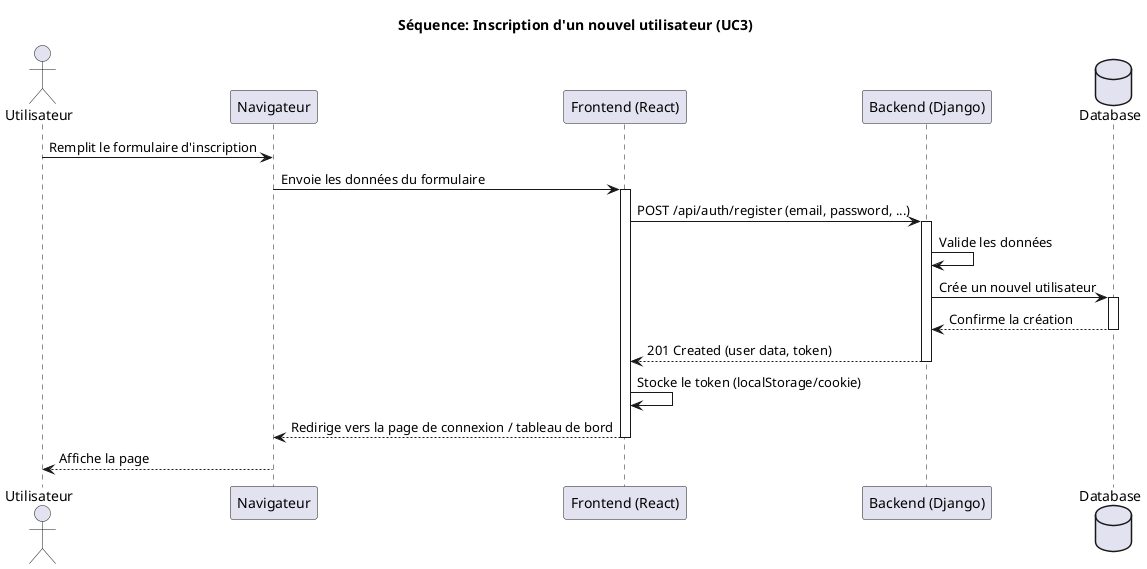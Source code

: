 @startuml
title "Séquence: Inscription d'un nouvel utilisateur (UC3)"

actor Utilisateur
participant "Navigateur" as Browser
participant "Frontend (React)" as Frontend
participant "Backend (Django)" as Backend
database "Database" as DB

Utilisateur -> Browser : Remplit le formulaire d'inscription
Browser -> Frontend : Envoie les données du formulaire
activate Frontend
Frontend -> Backend : POST /api/auth/register (email, password, ...)
activate Backend
Backend -> Backend : Valide les données
Backend -> DB : Crée un nouvel utilisateur
activate DB
DB --> Backend : Confirme la création
deactivate DB
Backend --> Frontend : 201 Created (user data, token)
deactivate Backend
Frontend -> Frontend : Stocke le token (localStorage/cookie)
Frontend --> Browser : Redirige vers la page de connexion / tableau de bord
deactivate Frontend
Browser --> Utilisateur : Affiche la page

@enduml

newpage

@startuml
title "Séquence: Connexion d'un utilisateur (UC4)"

actor Utilisateur
participant "Navigateur" as Browser
participant "Frontend (React)" as Frontend
participant "Backend (Django)" as Backend
database "Database" as DB

Utilisateur -> Browser : Remplit le formulaire de connexion
Browser -> Frontend : Envoie les identifiants
activate Frontend
Frontend -> Backend : POST /api/auth/login (email, password)
activate Backend
Backend -> DB : Vérifie les identifiants de l'utilisateur
activate DB
DB --> Backend : Retourne les informations de l'utilisateur
deactivate DB
alt Identifiants valides
    Backend -> Backend : Génère un token d'authentification (JWT)
    Backend --> Frontend : 200 OK (token)
    deactivate Backend
    Frontend -> Frontend : Stocke le token
    Frontend --> Browser : Redirige vers le tableau de bord
    deactivate Frontend
    Browser --> Utilisateur : Affiche le tableau de bord
else Identifiants invalides
    Backend --> Frontend : 401 Unauthorized
    deactivate Backend
    Frontend --> Browser : Affiche un message d'erreur
    deactivate Frontend
    Browser --> Utilisateur : Affiche l'erreur
end
@enduml

newpage

@startuml
title "Séquence: Recherche d'hôtels et consultation des détails (UC1, UC2)"

actor Utilisateur
participant "Navigateur" as Browser
participant "Frontend (React)" as Frontend
participant "Backend (Django)" as Backend
database "Database" as DB

Utilisateur -> Browser : Saisit les critères de recherche (destination, dates)
Browser -> Frontend : Envoie les critères de recherche
activate Frontend

Frontend -> Backend : GET /api/search/hotels?query=...
activate Backend
Backend -> DB : Recherche les hôtels correspondants
activate DB
DB --> Backend : Retourne la liste des hôtels
deactivate DB
Backend --> Frontend : 200 OK (liste des hôtels)
deactivate Backend

Frontend --> Browser : Affiche la liste des résultats
deactivate Frontend

Utilisateur -> Browser : Clique sur un hôtel
Browser -> Frontend : Demande les détails de l'hôtel sélectionné
activate Frontend

Frontend -> Backend : GET /api/hotels/{hotel_id}
activate Backend
Backend -> DB : Récupère les détails de l'hôtel et les chambres
activate DB
DB --> Backend : Retourne les informations
deactivate DB
Backend --> Frontend : 200 OK (détails de l'hôtel)
deactivate Backend

Frontend --> Browser : Affiche la page de l'hôtel
deactivate Frontend
Browser --> Utilisateur : Montre les détails de l'hôtel et des chambres

@enduml

newpage

@startuml
title "Séquence: Réservation d'une chambre (UC5)"

actor Utilisateur
participant "Navigateur" as Browser
participant "Frontend (React)" as Frontend
participant "Backend (Django)" as Backend
database "Database" as DB

' Assumption: User is on a hotel details page and is authenticated '
Utilisateur -> Browser : Sélectionne une chambre et des dates, clique sur "Réserver"
Browser -> Frontend : Envoie la demande de réservation (chambre_id, dates)
activate Frontend

Frontend -> Backend : POST /api/reservations/ (avec token d'auth)
activate Backend
Backend -> Backend : Valide le token et les données
Backend -> DB : Vérifie la disponibilité de la chambre
activate DB
DB --> Backend : Chambre disponible
deactivate DB
Backend -> DB : Crée une nouvelle réservation (statut: PENDING)
activate DB
DB --> Backend : Confirme la création
deactivate DB
Backend --> Frontend : 201 Created (détails de la réservation)
deactivate Backend

Frontend --> Browser : Redirige vers la page de paiement ou de confirmation
deactivate Frontend
Browser --> Utilisateur : Affiche la confirmation et l'étape suivante

@enduml

newpage

@startuml
title "Séquence: Paiement d'une réservation (UC13)"

actor Utilisateur
participant "Navigateur" as Browser
participant "Frontend (React)" as Frontend
participant "Backend (Django)" as Backend
participant "Service de Paiement" as PaymentGateway
database "Database" as DB

' Assumption: User has a pending reservation and is on the payment page '
Utilisateur -> Browser : Remplit les informations de paiement
Browser -> Frontend : Envoie les détails de paiement
activate Frontend

Frontend -> PaymentGateway : Envoie la transaction
activate PaymentGateway
PaymentGateway --> Frontend : Confirme le paiement
deactivate PaymentGateway

Frontend -> Backend : PUT /api/reservations/{id}/confirm (avec token d'auth)
activate Backend
Backend -> DB : Met à jour le statut de la réservation à "CONFIRMED"
activate DB
DB --> Backend : Confirme la mise à jour
deactivate DB
Backend --> Frontend : 200 OK
deactivate Backend

Frontend --> Browser : Affiche la confirmation de réservation
deactivate Frontend
Browser --> Utilisateur : Affiche la page de succès

@enduml

newpage

@startuml
title "Séquence: Gestion des réservations par l'utilisateur (UC6)"

actor Utilisateur
participant "Navigateur" as Browser
participant "Frontend (React)" as Frontend
participant "Backend (Django)" as Backend
database "Database" as DB

Utilisateur -> Browser : Accède à "Mes réservations"
Browser -> Frontend : Demande la liste des réservations
activate Frontend

Frontend -> Backend : GET /api/reservations/me (avec token d'auth)
activate Backend
Backend -> DB : Récupère les réservations de l'utilisateur
activate DB
DB --> Backend : Retourne la liste
deactivate DB
Backend --> Frontend : 200 OK (liste des réservations)
deactivate Backend

Frontend --> Browser : Affiche les réservations
deactivate Frontend

' Optionnel : Annulation '
Utilisateur -> Browser : Clique sur "Annuler" pour une réservation
Browser -> Frontend : Envoie la demande d'annulation
activate Frontend
Frontend -> Backend : PUT /api/reservations/{id}/cancel (avec token d'auth)
activate Backend
Backend -> DB : Met à jour le statut à "CANCELED"
activate DB
DB --> Backend : Confirme
deactivate DB
Backend --> Frontend : 200 OK
deactivate Backend
Frontend --> Browser : Met à jour l'affichage
deactivate Frontend

@enduml

newpage

@startuml
title "Séquence: Gestion d'un hôtel par le Manager (UC9 & UC10)"

actor Manager
participant "Navigateur" as Browser
participant "Frontend (React)" as Frontend
participant "Backend (Django)" as Backend
database "Database" as DB

Manager -> Browser : Accède à son tableau de bord et choisit de modifier un hôtel
Browser -> Frontend : Affiche le formulaire de l'hôtel avec les données existantes
activate Frontend

Manager -> Browser : Modifie les informations de l'hôtel (nom, description, etc.)
Browser -> Frontend : Envoie les données mises à jour
Frontend -> Backend : PUT /api/hotels/{hotel_id} (avec token d'auth)
activate Backend
Backend -> Backend : Valide le token et vérifie les permissions (est le propriétaire)
Backend -> DB : Met à jour les informations de l'hôtel
activate DB
DB --> Backend : Confirme la mise à jour
deactivate DB
Backend --> Frontend : 200 OK (données de l'hôtel mises à jour)
deactivate Backend

Frontend --> Browser : Affiche un message de succès
deactivate Frontend
Browser --> Manager : Affiche la confirmation

' De même pour la gestion des chambres (créer, modifier, supprimer) '
' Le flux est similaire : Formulaire -> Frontend -> Backend -> DB '

@enduml

newpage

@startuml
title "Séquence: Gestion des réservations par le Manager (UC11)"

actor Manager
participant "Navigateur" as Browser
participant "Frontend (React)" as Frontend
participant "Backend (Django)" as Backend
database "Database" as DB

Manager -> Browser : Accède au tableau de bord des réservations de son hôtel
Browser -> Frontend : Demande la liste des réservations
activate Frontend
Frontend -> Backend : GET /api/hotels/{hotel_id}/reservations (avec token d'auth)
activate Backend
Backend -> DB : Récupère les réservations pour l'hôtel spécifié
activate DB
DB --> Backend : Retourne la liste
deactivate DB
Backend --> Frontend : 200 OK (liste des réservations)
deactivate Backend
Frontend --> Browser : Affiche la liste des réservations
deactivate Frontend

@enduml

newpage

@startuml
title "Séquence: Gestion des utilisateurs par l'Admin (UC12)"

actor Administrateur as Admin
participant "Navigateur" as Browser
participant "Frontend (React)" as Frontend
participant "Backend (Django)" as Backend
database "Database" as DB

Admin -> Browser : Accède au panneau d'administration des utilisateurs
Browser -> Frontend : Demande la liste de tous les utilisateurs
activate Frontend
Frontend -> Backend : GET /api/users/ (avec token d'admin)
activate Backend
Backend -> DB : Récupère tous les utilisateurs
activate DB
DB --> Backend : Retourne la liste
deactivate DB
Backend --> Frontend : 200 OK (liste des utilisateurs)
deactivate Backend
Frontend --> Browser : Affiche la liste
deactivate Frontend

' Optionnel : Supprimer un utilisateur '
Admin -> Browser : Clique sur "Supprimer" pour un utilisateur
Browser -> Frontend : Envoie la demande de suppression
activate Frontend
Frontend -> Backend : DELETE /api/users/{user_id} (avec token d'admin)
activate Backend
Backend -> DB : Supprime l'utilisateur
activate DB
DB --> Backend : Confirme la suppression
deactivate DB
Backend --> Frontend : 204 No Content
deactivate Backend
Frontend --> Browser : Met à jour la liste des utilisateurs
deactivate Frontend

@enduml

newpage

@startuml
title "Séquence: Gestion du profil par l'utilisateur (UC7)"

actor Utilisateur
participant "Navigateur" as Browser
participant "Frontend (React)" as Frontend
participant "Backend (Django)" as Backend
database "Database" as DB

Utilisateur -> Browser : Accède à la page "Mon Profil"
Browser -> Frontend : Demande les données du profil
activate Frontend
Frontend -> Backend : GET /api/users/me (avec token d'auth)
activate Backend
Backend -> DB : Récupère les informations de l'utilisateur
activate DB
DB --> Backend : Retourne les données
deactivate DB
Backend --> Frontend : 200 OK (données du profil)
deactivate Backend
Frontend --> Browser : Affiche le formulaire de profil pré-rempli
deactivate Frontend

Utilisateur -> Browser : Modifie ses informations et sauvegarde
Browser -> Frontend : Envoie les données mises à jour
activate Frontend
Frontend -> Backend : PUT /api/users/me (avec token et nouvelles données)
activate Backend
Backend -> DB : Met à jour l'enregistrement de l'utilisateur
activate DB
DB --> Backend : Confirme la mise à jour
deactivate DB
Backend --> Frontend : 200 OK
deactivate Backend
Frontend --> Browser : Affiche un message de succès
deactivate Frontend

@enduml

newpage

@startuml
title "Séquence: Mise à jour des Recommandations (implicite après recherche - UC8)"

actor Utilisateur
participant "Navigateur" as Browser
participant "Frontend (React)" as Frontend
participant "Backend (Django)" as Backend
participant "Moteur de Recommandation" as RecEngine
database "Database" as DB

Utilisateur -> Browser : Effectue une recherche ou consulte un hôtel
Browser -> Frontend : Envoie la requête
activate Frontend
Frontend -> Backend : GET /api/search/hotels?query=...
activate Backend
' Le backend traite la recherche normalement '
Backend -> DB : Recherche les hôtels
DB --> Backend : Retourne les résultats
note right of Backend : Parallèlement ou après, le backend notifie le moteur de recommandation.

Backend -> RecEngine : log_user_activity(user_id, search_query/hotel_id)
activate RecEngine
RecEngine -> DB : Enregistre l'activité de l'utilisateur (préférences, historique)
activate DB
DB --> RecEngine : Confirme l'enregistrement
deactivate DB
deactivate RecEngine

Backend --> Frontend : 200 OK (résultats de la recherche)
deactivate Backend
Frontend --> Browser : Affiche les résultats
deactivate Frontend

@enduml

newpage

@startuml
title "Séquence: Obtenir des Recommandations (explicite - UC8)"

actor Utilisateur
participant "Navigateur" as Browser
participant "Frontend (React)" as Frontend
participant "Backend (Django)" as Backend
participant "Moteur de Recommandation" as RecEngine
database "Database" as DB

Utilisateur -> Browser : Accède à la section "Recommandations"
Browser -> Frontend : Demande les recommandations
activate Frontend
Frontend -> Backend : GET /api/recommendations/ (avec token d'auth)
activate Backend

Backend -> RecEngine : get_recommendations_for(user_id)
activate RecEngine
RecEngine -> DB : Récupère l'historique et les préférences de l'utilisateur
activate DB
DB --> RecEngine : Retourne l'historique
deactivate DB

RecEngine -> DB : Récupère les vecteurs des chambres/hôtels (embeddings)
activate DB
DB --> RecEngine : Retourne les vecteurs
deactivate DB

RecEngine -> RecEngine : Calcule les similarités et génère une liste de recommandations
RecEngine --> Backend : Retourne la liste des hôtels/chambres recommandés
deactivate RecEngine

Backend --> Frontend : 200 OK (liste de recommandations)
deactivate Backend
Frontend --> Browser : Affiche les recommandations
deactivate Frontend

@enduml 